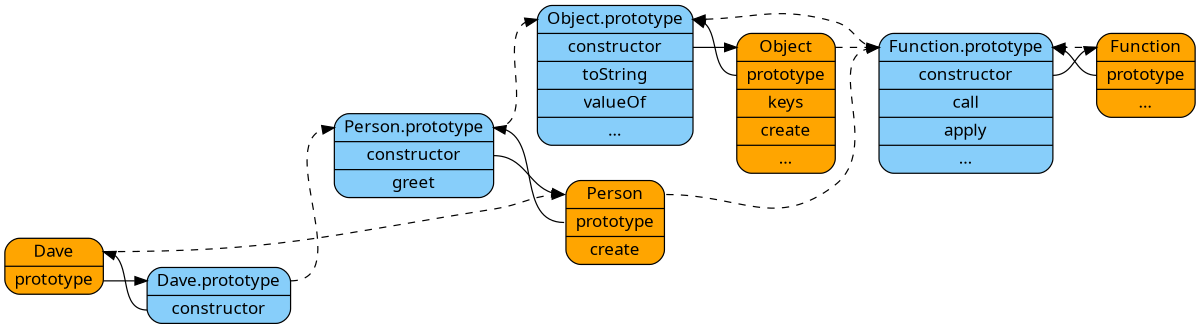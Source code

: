 digraph finite_state_machine {
	size="8,5"
	rankdir = "LR"
	node [fontname=Sans]

  /* Normal Objects */
  node [shape = Mrecord, fillcolor=lightskyblue, style=filled];
  PersonProto [label = "<__proto__>Person.prototype|<constructor>constructor|<greet>greet"];
  DaveProto [label = "<__proto__>Dave.prototype|<constructor>constructor"];
  FunctionProto [label = "<__proto__>Function.prototype|<constructor>constructor|<call>call|<apply>apply|…"];
  ObjectProto [label = "<__proto__>Object.prototype|<constructor>constructor|<toString>toString|<valueOf>valueOf|…"];

  /* Function Objects */
  node [shape = Mrecord, fillcolor=orange, style=filled];
  Dave [label = "<__proto__>Dave|<prototype>prototype"];
  Person [label = "<__proto__>Person|<prototype>prototype|<create>create"];
  Function [label = "<__proto__>Function|<prototype>prototype|…"];
  Object [label = "<__proto__>Object|<prototype>prototype|<keys>keys|<create>create|…"];

  /* References */
  DaveProto:constructor -> Dave:__proto__;
  PersonProto:constructor -> Person:__proto__;
  FunctionProto:constructor -> Function:__proto__;
  ObjectProto:constructor -> Object:__proto__;
  Person:prototype -> PersonProto:__proto__;
  Dave:prototype -> DaveProto:__proto__;
  Function:prototype -> FunctionProto:__proto__;
  Object:prototype -> ObjectProto:__proto__;

  /* Inheritance Chains */
  edge [style=dashed]
  DaveProto:__proto__ -> PersonProto:__proto__;
  FunctionProto:__proto__ -> ObjectProto:__proto__;
  PersonProto:__proto__ -> ObjectProto:__proto__;
  Person:__proto__ -> FunctionProto:__proto__;
  Object:__proto__ -> FunctionProto:__proto__;
  Function:__proto__ -> FunctionProto:__proto__;
  Dave:__proto__ -> Person:__proto__;
  
  

 
}
